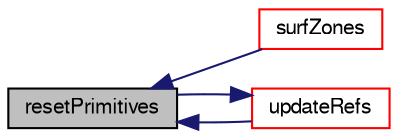 digraph "resetPrimitives"
{
  bgcolor="transparent";
  edge [fontname="FreeSans",fontsize="10",labelfontname="FreeSans",labelfontsize="10"];
  node [fontname="FreeSans",fontsize="10",shape=record];
  rankdir="LR";
  Node2230 [label="resetPrimitives",height=0.2,width=0.4,color="black", fillcolor="grey75", style="filled", fontcolor="black"];
  Node2230 -> Node2231 [dir="back",color="midnightblue",fontsize="10",style="solid",fontname="FreeSans"];
  Node2231 [label="surfZones",height=0.2,width=0.4,color="red",URL="$a29702.html#ac9d5ad1a3400361b0cf661628bd78549",tooltip="Return surface zones. "];
  Node2230 -> Node2234 [dir="back",color="midnightblue",fontsize="10",style="solid",fontname="FreeSans"];
  Node2234 [label="updateRefs",height=0.2,width=0.4,color="red",URL="$a29702.html#a6f719c5aaff7ed498bd8bf5e8dfa5380",tooltip="Update references to storedPoints/storedFaces. "];
  Node2234 -> Node2230 [dir="back",color="midnightblue",fontsize="10",style="solid",fontname="FreeSans"];
}
